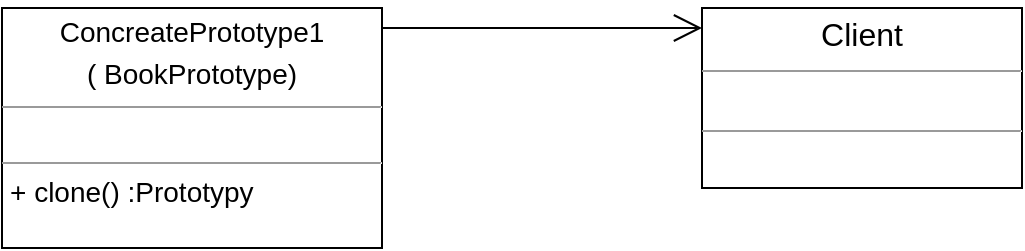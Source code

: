 <mxfile pages="2">
    <diagram id="Vkf1kccMHPyQg5MPIpvl" name="Page-1">
        <mxGraphModel dx="537" dy="500" grid="1" gridSize="10" guides="1" tooltips="1" connect="1" arrows="1" fold="1" page="1" pageScale="1" pageWidth="827" pageHeight="1169" math="0" shadow="0">
            <root>
                <mxCell id="0"/>
                <mxCell id="1" parent="0"/>
                <mxCell id="w2loQe_CoKNBEsXn6_GD-3" value="&lt;p style=&quot;text-align: center ; margin: 4px 0px 0px ; font-size: 14px&quot;&gt;&lt;font style=&quot;font-size: 14px&quot;&gt;ConcreatePrototype1&lt;/font&gt;&lt;/p&gt;&lt;p style=&quot;text-align: center ; margin: 4px 0px 0px ; font-size: 14px&quot;&gt;&lt;font style=&quot;font-size: 14px&quot;&gt;(&amp;nbsp;BookPrototype)&lt;/font&gt;&lt;/p&gt;&lt;hr size=&quot;1&quot; style=&quot;text-align: justify ; font-size: 14px&quot;&gt;&lt;p style=&quot;text-align: justify ; margin: 0px 0px 0px 4px&quot;&gt;&lt;br&gt;&lt;/p&gt;&lt;hr size=&quot;1&quot; style=&quot;text-align: justify&quot;&gt;&lt;p style=&quot;text-align: justify ; margin: 0px 0px 0px 4px&quot;&gt;&lt;font style=&quot;font-size: 14px&quot;&gt;+ clone() :Prototypy&lt;/font&gt;&lt;/p&gt;&lt;div&gt;&lt;br&gt;&lt;/div&gt;" style="verticalAlign=top;align=left;overflow=fill;fontSize=12;fontFamily=Helvetica;html=1;" parent="1" vertex="1">
                    <mxGeometry x="80" y="80" width="190" height="120" as="geometry"/>
                </mxCell>
                <mxCell id="w2loQe_CoKNBEsXn6_GD-6" value="&lt;p style=&quot;text-align: center ; margin: 4px 0px 0px ; font-size: 16px&quot;&gt;&lt;font style=&quot;font-size: 16px&quot;&gt;Client&lt;/font&gt;&lt;/p&gt;&lt;hr size=&quot;1&quot; style=&quot;text-align: justify ; font-size: 16px&quot;&gt;&lt;p style=&quot;text-align: justify ; margin: 0px 0px 0px 4px&quot;&gt;&lt;br&gt;&lt;/p&gt;&lt;hr size=&quot;1&quot; style=&quot;text-align: justify&quot;&gt;&lt;p style=&quot;text-align: justify ; margin: 0px 0px 0px 4px&quot;&gt;&lt;br&gt;&lt;/p&gt;" style="verticalAlign=top;align=left;overflow=fill;fontSize=12;fontFamily=Helvetica;html=1;" parent="1" vertex="1">
                    <mxGeometry x="430" y="80" width="160" height="90" as="geometry"/>
                </mxCell>
                <mxCell id="5" value="" style="endArrow=open;endFill=1;endSize=12;html=1;" edge="1" parent="1">
                    <mxGeometry width="160" relative="1" as="geometry">
                        <mxPoint x="270" y="90" as="sourcePoint"/>
                        <mxPoint x="430" y="90" as="targetPoint"/>
                    </mxGeometry>
                </mxCell>
            </root>
        </mxGraphModel>
    </diagram>
    <diagram id="4ZAdag8gtUJbRoVjFEnF" name="Page-2">
        &#xa;        &#xa;&#xa;
        <mxGraphModel dx="537" dy="500" grid="1" gridSize="10" guides="1" tooltips="1" connect="1" arrows="1" fold="1" page="1" pageScale="1" pageWidth="827" pageHeight="1169" math="0" shadow="0">
            &#xa;            &#xa;&#xa;
            <root>
                &#xa;                &#xa;&#xa;
                <mxCell id="bjY-fz4MgQJbJ-gEGefi-0"/>
                &#xa;                &#xa;&#xa;
                <mxCell id="bjY-fz4MgQJbJ-gEGefi-1" parent="bjY-fz4MgQJbJ-gEGefi-0"/>
                &#xa;                &#xa;&#xa;
            </root>
            &#xa;            &#xa;&#xa;
        </mxGraphModel>
        &#xa;        &#xa;&#xa;
    </diagram>
</mxfile>